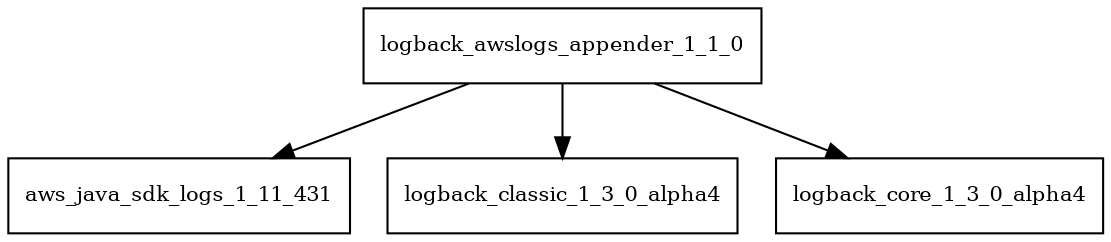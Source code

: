 digraph logback_awslogs_appender_1_1_0_dependencies {
  node [shape = box, fontsize=10.0];
  logback_awslogs_appender_1_1_0 -> aws_java_sdk_logs_1_11_431;
  logback_awslogs_appender_1_1_0 -> logback_classic_1_3_0_alpha4;
  logback_awslogs_appender_1_1_0 -> logback_core_1_3_0_alpha4;
}
